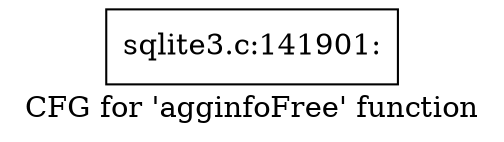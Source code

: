 digraph "CFG for 'agginfoFree' function" {
	label="CFG for 'agginfoFree' function";

	Node0x55c0f9beb230 [shape=record,label="{sqlite3.c:141901:}"];
}

